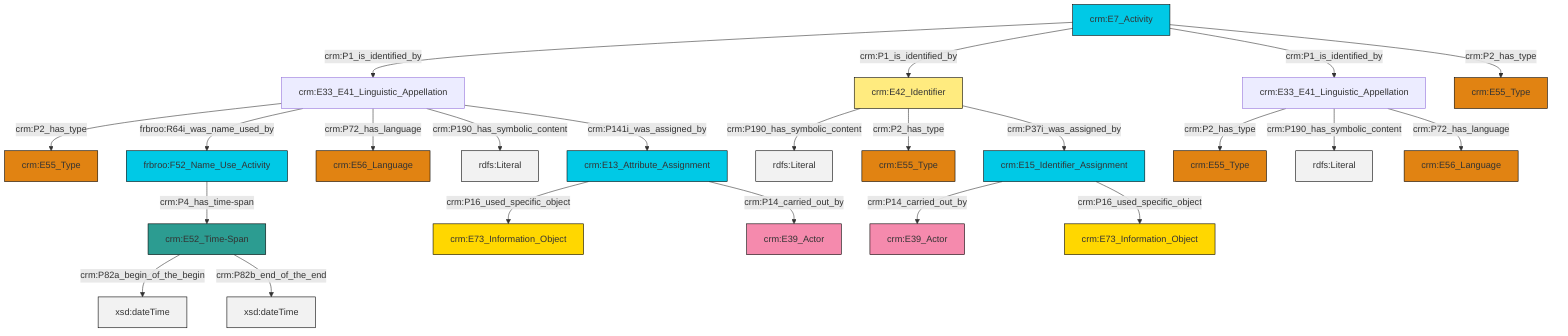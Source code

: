 graph TD
classDef Literal fill:#f2f2f2,stroke:#000000;
classDef CRM_Entity fill:#FFFFFF,stroke:#000000;
classDef Temporal_Entity fill:#00C9E6, stroke:#000000;
classDef Type fill:#E18312, stroke:#000000;
classDef Time-Span fill:#2C9C91, stroke:#000000;
classDef Appellation fill:#FFEB7F, stroke:#000000;
classDef Place fill:#008836, stroke:#000000;
classDef Persistent_Item fill:#B266B2, stroke:#000000;
classDef Conceptual_Object fill:#FFD700, stroke:#000000;
classDef Physical_Thing fill:#D2B48C, stroke:#000000;
classDef Actor fill:#f58aad, stroke:#000000;
classDef PC_Classes fill:#4ce600, stroke:#000000;
classDef Multi fill:#cccccc,stroke:#000000;

6["crm:E52_Time-Span"]:::Time-Span -->|crm:P82a_begin_of_the_begin| 7[xsd:dateTime]:::Literal
10["crm:E33_E41_Linguistic_Appellation"]:::Default -->|crm:P2_has_type| 11["crm:E55_Type"]:::Type
12["crm:E15_Identifier_Assignment"]:::Temporal_Entity -->|crm:P14_carried_out_by| 13["crm:E39_Actor"]:::Actor
0["crm:E42_Identifier"]:::Appellation -->|crm:P190_has_symbolic_content| 19[rdfs:Literal]:::Literal
20["frbroo:F52_Name_Use_Activity"]:::Temporal_Entity -->|crm:P4_has_time-span| 6["crm:E52_Time-Span"]:::Time-Span
0["crm:E42_Identifier"]:::Appellation -->|crm:P2_has_type| 21["crm:E55_Type"]:::Type
10["crm:E33_E41_Linguistic_Appellation"]:::Default -->|crm:P190_has_symbolic_content| 22[rdfs:Literal]:::Literal
10["crm:E33_E41_Linguistic_Appellation"]:::Default -->|crm:P72_has_language| 4["crm:E56_Language"]:::Type
24["crm:E7_Activity"]:::Temporal_Entity -->|crm:P1_is_identified_by| 15["crm:E33_E41_Linguistic_Appellation"]:::Default
6["crm:E52_Time-Span"]:::Time-Span -->|crm:P82b_end_of_the_end| 25[xsd:dateTime]:::Literal
12["crm:E15_Identifier_Assignment"]:::Temporal_Entity -->|crm:P16_used_specific_object| 31["crm:E73_Information_Object"]:::Conceptual_Object
24["crm:E7_Activity"]:::Temporal_Entity -->|crm:P1_is_identified_by| 0["crm:E42_Identifier"]:::Appellation
24["crm:E7_Activity"]:::Temporal_Entity -->|crm:P1_is_identified_by| 10["crm:E33_E41_Linguistic_Appellation"]:::Default
0["crm:E42_Identifier"]:::Appellation -->|crm:P37i_was_assigned_by| 12["crm:E15_Identifier_Assignment"]:::Temporal_Entity
17["crm:E13_Attribute_Assignment"]:::Temporal_Entity -->|crm:P16_used_specific_object| 35["crm:E73_Information_Object"]:::Conceptual_Object
15["crm:E33_E41_Linguistic_Appellation"]:::Default -->|crm:P2_has_type| 8["crm:E55_Type"]:::Type
17["crm:E13_Attribute_Assignment"]:::Temporal_Entity -->|crm:P14_carried_out_by| 33["crm:E39_Actor"]:::Actor
24["crm:E7_Activity"]:::Temporal_Entity -->|crm:P2_has_type| 2["crm:E55_Type"]:::Type
15["crm:E33_E41_Linguistic_Appellation"]:::Default -->|frbroo:R64i_was_name_used_by| 20["frbroo:F52_Name_Use_Activity"]:::Temporal_Entity
15["crm:E33_E41_Linguistic_Appellation"]:::Default -->|crm:P72_has_language| 26["crm:E56_Language"]:::Type
15["crm:E33_E41_Linguistic_Appellation"]:::Default -->|crm:P190_has_symbolic_content| 41[rdfs:Literal]:::Literal
15["crm:E33_E41_Linguistic_Appellation"]:::Default -->|crm:P141i_was_assigned_by| 17["crm:E13_Attribute_Assignment"]:::Temporal_Entity